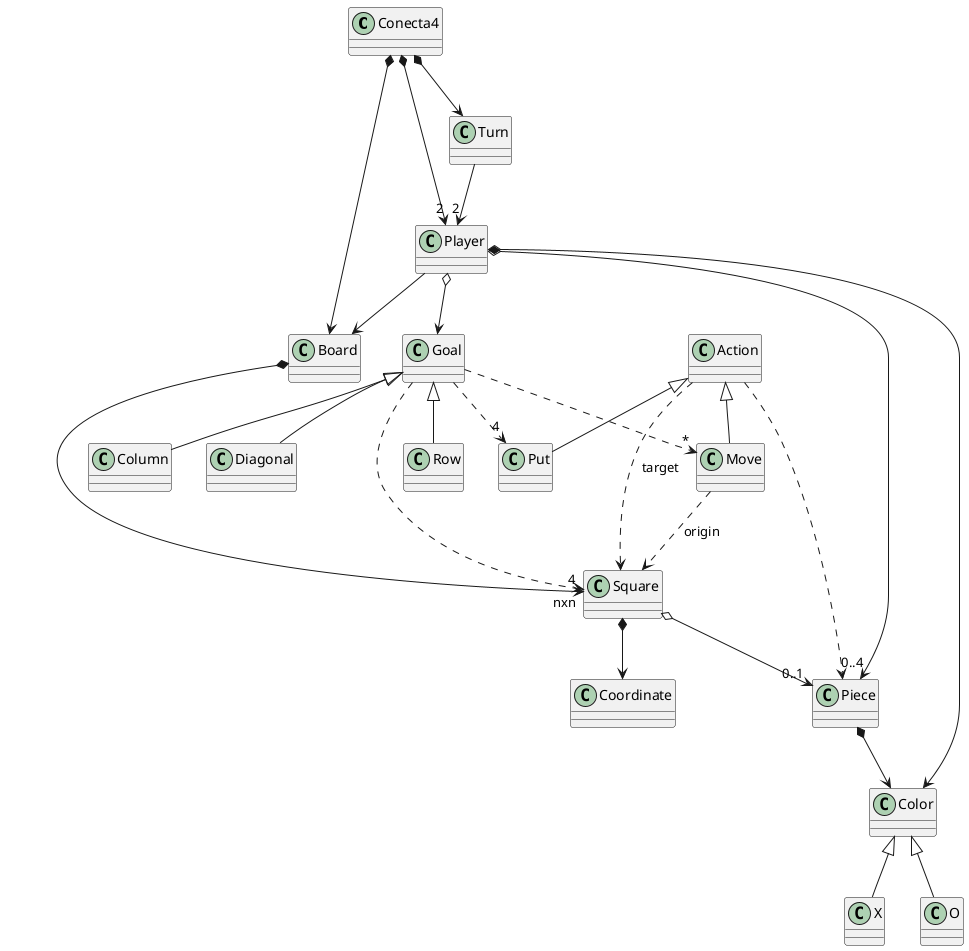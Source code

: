 @startuml Vocabulario

Conecta4 *-down-> "2" Player
Conecta4 *-down-> Board
Conecta4 *-down-> Turn

Turn -down-> "2" Player

Player -down-> Board
Player o-down-> "0..4" Piece
Player o-down-> Goal
Player *-down-> Color


Action <|-down- Put
Action <|-down- Move

Piece *-down-> Color

Color <|-down- X
Color <|-down- O

Goal ..> "4" Put
Goal ..> "*" Move
Goal ..> "4" Square

Board *-down-> "nxn" Square
Square *-down-> Coordinate
Square o-down-> "0..1" Piece

Action .down.> Piece
Action .down.> Square : target
Move .down.> Square : origin

Goal <|-down- Row
Goal <|-down- Column
Goal <|-down- Diagonal

@enduml

@startuml Instrucciones

state A as " "
state B as " "
state C as " "
state D as " "
state E as " "
[*] --> A
A --> B: put X
B --> A : put O
B --> C : [isFull]
C --> D : put O
C --> [*] : [hasWonX]
D --> [*] : [hasWonO]
C --> [*] : [finish]

@enduml
